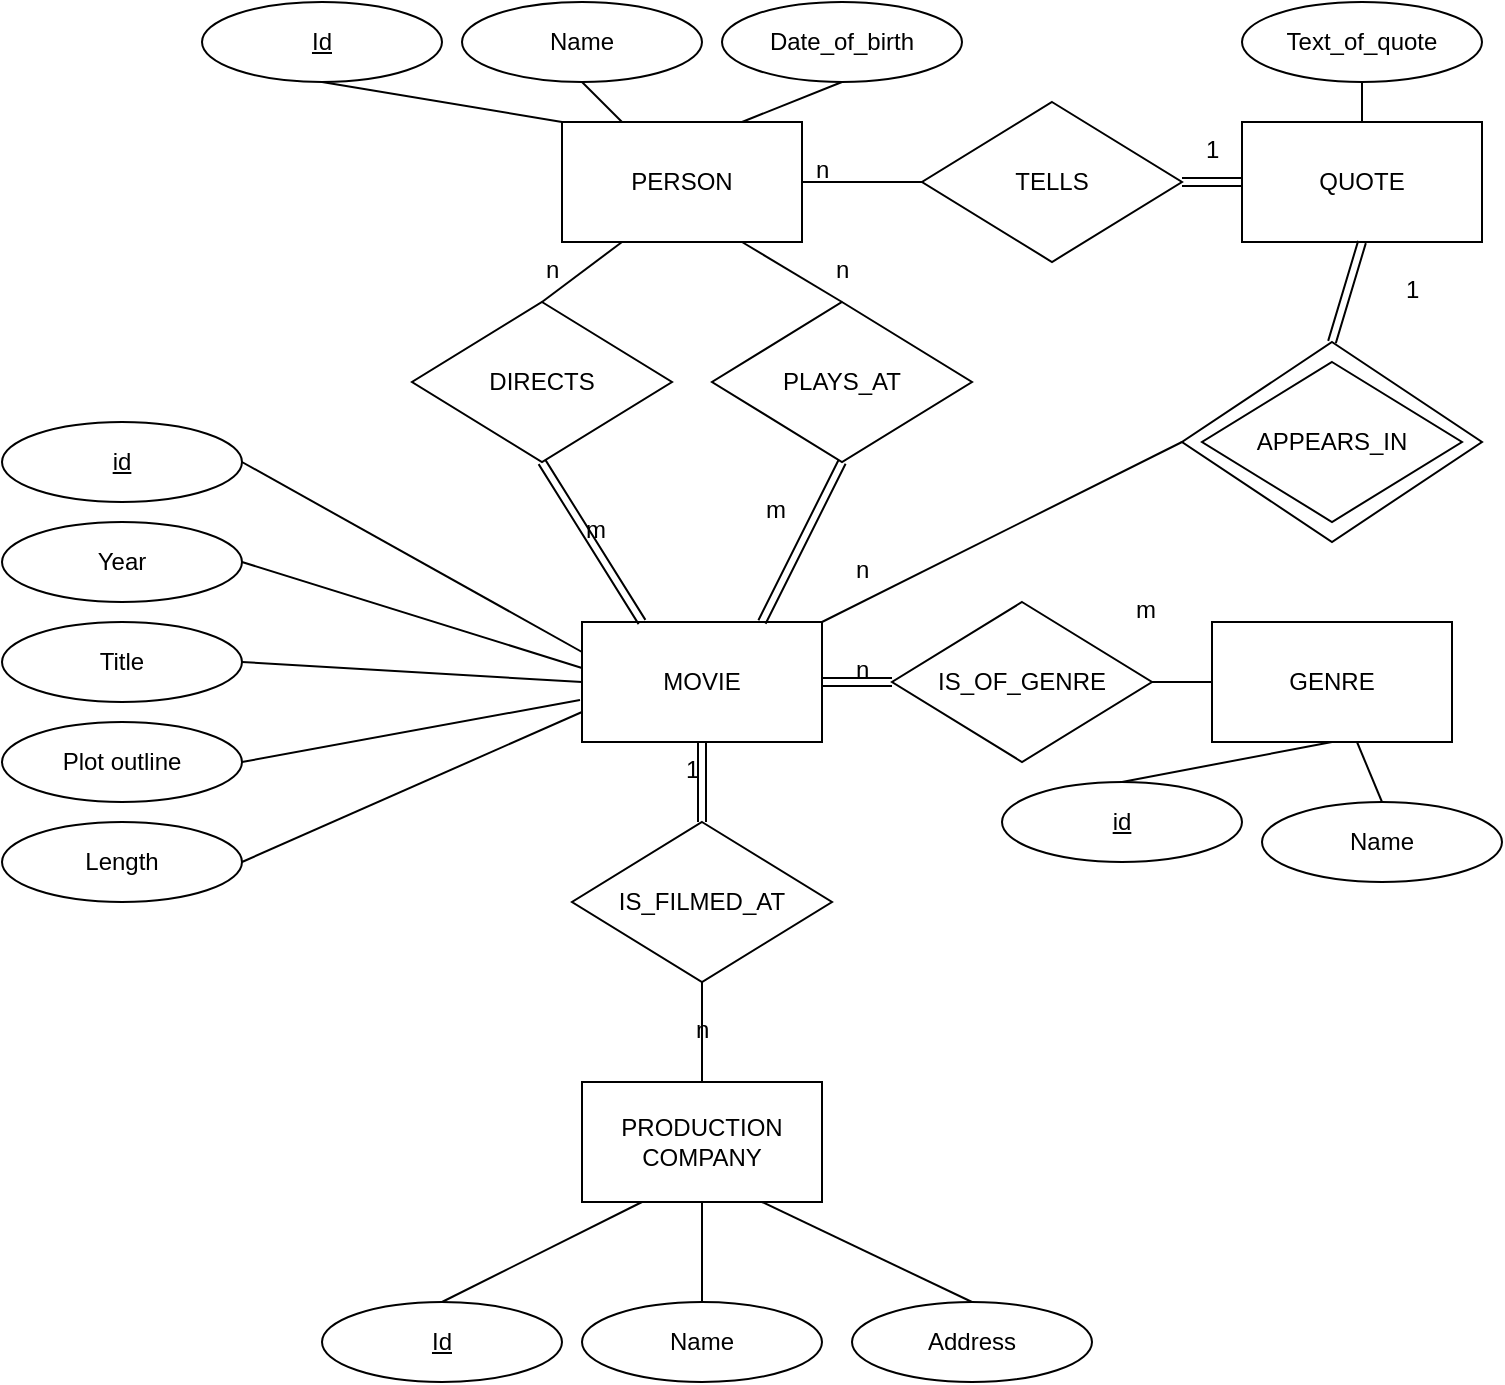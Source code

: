 <mxfile version="14.2.9" type="google"><diagram id="R2lEEEUBdFMjLlhIrx00" name="Page-1"><mxGraphModel dx="1422" dy="763" grid="1" gridSize="10" guides="1" tooltips="1" connect="1" arrows="1" fold="1" page="1" pageScale="1" pageWidth="850" pageHeight="1100" math="0" shadow="0" extFonts="Permanent Marker^https://fonts.googleapis.com/css?family=Permanent+Marker"><root><mxCell id="0"/><mxCell id="1" parent="0"/><mxCell id="2D6I2BWF754EmlsL_tD6-53" value="" style="rhombus;whiteSpace=wrap;html=1;" parent="1" vertex="1"><mxGeometry x="670" y="180" width="150" height="100" as="geometry"/></mxCell><mxCell id="2D6I2BWF754EmlsL_tD6-51" value="APPEARS_IN" style="rhombus;whiteSpace=wrap;html=1;" parent="1" vertex="1"><mxGeometry x="680" y="190" width="130" height="80" as="geometry"/></mxCell><mxCell id="2D6I2BWF754EmlsL_tD6-1" value="MOVIE" style="rounded=0;whiteSpace=wrap;html=1;" parent="1" vertex="1"><mxGeometry x="370" y="320" width="120" height="60" as="geometry"/></mxCell><mxCell id="fBDW_lN5rDlq2So11tkz-1" value="Title " style="ellipse;whiteSpace=wrap;html=1;" parent="1" vertex="1"><mxGeometry x="80" y="320" width="120" height="40" as="geometry"/></mxCell><mxCell id="fBDW_lN5rDlq2So11tkz-2" value="Year" style="ellipse;whiteSpace=wrap;html=1;" parent="1" vertex="1"><mxGeometry x="80" y="270" width="120" height="40" as="geometry"/></mxCell><mxCell id="fBDW_lN5rDlq2So11tkz-3" value="Length" style="ellipse;whiteSpace=wrap;html=1;" parent="1" vertex="1"><mxGeometry x="80" y="420" width="120" height="40" as="geometry"/></mxCell><mxCell id="2D6I2BWF754EmlsL_tD6-4" value="GENRE" style="rounded=0;whiteSpace=wrap;html=1;" parent="1" vertex="1"><mxGeometry x="685" y="320" width="120" height="60" as="geometry"/></mxCell><mxCell id="2D6I2BWF754EmlsL_tD6-6" value="&lt;u&gt;id&lt;/u&gt;" style="ellipse;whiteSpace=wrap;html=1;" parent="1" vertex="1"><mxGeometry x="80" y="220" width="120" height="40" as="geometry"/></mxCell><mxCell id="2D6I2BWF754EmlsL_tD6-7" value="PERSON" style="rounded=0;whiteSpace=wrap;html=1;" parent="1" vertex="1"><mxGeometry x="360" y="70" width="120" height="60" as="geometry"/></mxCell><mxCell id="fBDW_lN5rDlq2So11tkz-5" value="PRODUCTION COMPANY" style="rounded=0;whiteSpace=wrap;html=1;" parent="1" vertex="1"><mxGeometry x="370" y="550" width="120" height="60" as="geometry"/></mxCell><mxCell id="fBDW_lN5rDlq2So11tkz-6" value="Name" style="ellipse;whiteSpace=wrap;html=1;" parent="1" vertex="1"><mxGeometry x="370" y="660" width="120" height="40" as="geometry"/></mxCell><mxCell id="2D6I2BWF754EmlsL_tD6-8" value="Name" style="ellipse;whiteSpace=wrap;html=1;" parent="1" vertex="1"><mxGeometry x="310" y="10" width="120" height="40" as="geometry"/></mxCell><mxCell id="fBDW_lN5rDlq2So11tkz-7" value="Address" style="ellipse;whiteSpace=wrap;html=1;" parent="1" vertex="1"><mxGeometry x="505" y="660" width="120" height="40" as="geometry"/></mxCell><mxCell id="2D6I2BWF754EmlsL_tD6-9" value="Date_of_birth" style="ellipse;whiteSpace=wrap;html=1;" parent="1" vertex="1"><mxGeometry x="440" y="10" width="120" height="40" as="geometry"/></mxCell><mxCell id="fBDW_lN5rDlq2So11tkz-8" value="" style="endArrow=none;html=1;exitX=1;exitY=0.5;exitDx=0;exitDy=0;entryX=0;entryY=0.383;entryDx=0;entryDy=0;entryPerimeter=0;" parent="1" source="fBDW_lN5rDlq2So11tkz-2" target="2D6I2BWF754EmlsL_tD6-1" edge="1"><mxGeometry width="50" height="50" relative="1" as="geometry"><mxPoint x="390" y="430" as="sourcePoint"/><mxPoint x="440" y="380" as="targetPoint"/></mxGeometry></mxCell><mxCell id="fBDW_lN5rDlq2So11tkz-9" value="" style="endArrow=none;html=1;exitX=1;exitY=0.5;exitDx=0;exitDy=0;entryX=0;entryY=0.5;entryDx=0;entryDy=0;" parent="1" source="fBDW_lN5rDlq2So11tkz-1" target="2D6I2BWF754EmlsL_tD6-1" edge="1"><mxGeometry width="50" height="50" relative="1" as="geometry"><mxPoint x="390" y="430" as="sourcePoint"/><mxPoint x="280" y="310" as="targetPoint"/></mxGeometry></mxCell><mxCell id="fBDW_lN5rDlq2So11tkz-13" value="" style="endArrow=none;html=1;exitX=0.5;exitY=0;exitDx=0;exitDy=0;" parent="1" source="fBDW_lN5rDlq2So11tkz-6" target="fBDW_lN5rDlq2So11tkz-5" edge="1"><mxGeometry width="50" height="50" relative="1" as="geometry"><mxPoint x="395" y="560" as="sourcePoint"/><mxPoint x="445" y="510" as="targetPoint"/></mxGeometry></mxCell><mxCell id="2D6I2BWF754EmlsL_tD6-10" value="IS_FILMED_AT" style="rhombus;whiteSpace=wrap;html=1;" parent="1" vertex="1"><mxGeometry x="365" y="420" width="130" height="80" as="geometry"/></mxCell><mxCell id="fBDW_lN5rDlq2So11tkz-14" value="" style="endArrow=none;html=1;entryX=0.75;entryY=1;entryDx=0;entryDy=0;exitX=0.5;exitY=0;exitDx=0;exitDy=0;" parent="1" source="fBDW_lN5rDlq2So11tkz-7" target="fBDW_lN5rDlq2So11tkz-5" edge="1"><mxGeometry width="50" height="50" relative="1" as="geometry"><mxPoint x="395" y="560" as="sourcePoint"/><mxPoint x="445" y="510" as="targetPoint"/></mxGeometry></mxCell><mxCell id="2D6I2BWF754EmlsL_tD6-11" value="IS_OF_GENRE" style="rhombus;whiteSpace=wrap;html=1;" parent="1" vertex="1"><mxGeometry x="525" y="310" width="130" height="80" as="geometry"/></mxCell><mxCell id="fBDW_lN5rDlq2So11tkz-15" value="Plot outline" style="ellipse;whiteSpace=wrap;html=1;" parent="1" vertex="1"><mxGeometry x="80" y="370" width="120" height="40" as="geometry"/></mxCell><mxCell id="2D6I2BWF754EmlsL_tD6-12" value="DIRECTS" style="rhombus;whiteSpace=wrap;html=1;" parent="1" vertex="1"><mxGeometry x="285" y="160" width="130" height="80" as="geometry"/></mxCell><mxCell id="2D6I2BWF754EmlsL_tD6-13" value="PLAYS_AT" style="rhombus;whiteSpace=wrap;html=1;" parent="1" vertex="1"><mxGeometry x="435" y="160" width="130" height="80" as="geometry"/></mxCell><mxCell id="fBDW_lN5rDlq2So11tkz-17" value="" style="endArrow=none;html=1;exitX=1;exitY=0.5;exitDx=0;exitDy=0;entryX=0;entryY=0.75;entryDx=0;entryDy=0;" parent="1" source="fBDW_lN5rDlq2So11tkz-3" target="2D6I2BWF754EmlsL_tD6-1" edge="1"><mxGeometry width="50" height="50" relative="1" as="geometry"><mxPoint x="390" y="400" as="sourcePoint"/><mxPoint x="370" y="360" as="targetPoint"/></mxGeometry></mxCell><mxCell id="fBDW_lN5rDlq2So11tkz-18" value="" style="endArrow=none;html=1;entryX=1;entryY=0.5;entryDx=0;entryDy=0;exitX=0;exitY=0.25;exitDx=0;exitDy=0;" parent="1" source="2D6I2BWF754EmlsL_tD6-1" target="2D6I2BWF754EmlsL_tD6-6" edge="1"><mxGeometry width="50" height="50" relative="1" as="geometry"><mxPoint x="390" y="400" as="sourcePoint"/><mxPoint x="440" y="350" as="targetPoint"/></mxGeometry></mxCell><mxCell id="fBDW_lN5rDlq2So11tkz-20" value="" style="endArrow=none;html=1;exitX=1;exitY=0.5;exitDx=0;exitDy=0;" parent="1" source="fBDW_lN5rDlq2So11tkz-15" edge="1"><mxGeometry width="50" height="50" relative="1" as="geometry"><mxPoint x="390" y="400" as="sourcePoint"/><mxPoint x="369" y="359" as="targetPoint"/></mxGeometry></mxCell><mxCell id="2D6I2BWF754EmlsL_tD6-17" value="" style="endArrow=none;html=1;exitX=0.5;exitY=0;exitDx=0;exitDy=0;entryX=0.25;entryY=1;entryDx=0;entryDy=0;" parent="1" source="2D6I2BWF754EmlsL_tD6-12" target="2D6I2BWF754EmlsL_tD6-7" edge="1"><mxGeometry width="50" height="50" relative="1" as="geometry"><mxPoint x="450.0" y="320" as="sourcePoint"/><mxPoint x="510" y="250" as="targetPoint"/></mxGeometry></mxCell><mxCell id="2D6I2BWF754EmlsL_tD6-18" value="" style="endArrow=none;html=1;exitX=0.75;exitY=1;exitDx=0;exitDy=0;entryX=0.5;entryY=0;entryDx=0;entryDy=0;" parent="1" source="2D6I2BWF754EmlsL_tD6-7" target="2D6I2BWF754EmlsL_tD6-13" edge="1"><mxGeometry width="50" height="50" relative="1" as="geometry"><mxPoint x="370" y="170" as="sourcePoint"/><mxPoint x="420" y="140" as="targetPoint"/></mxGeometry></mxCell><mxCell id="2D6I2BWF754EmlsL_tD6-19" value="" style="endArrow=none;html=1;exitX=0.5;exitY=1;exitDx=0;exitDy=0;entryX=0.25;entryY=0;entryDx=0;entryDy=0;" parent="1" source="2D6I2BWF754EmlsL_tD6-8" target="2D6I2BWF754EmlsL_tD6-7" edge="1"><mxGeometry width="50" height="50" relative="1" as="geometry"><mxPoint x="480" y="140" as="sourcePoint"/><mxPoint x="510" y="170" as="targetPoint"/></mxGeometry></mxCell><mxCell id="2D6I2BWF754EmlsL_tD6-20" value="" style="endArrow=none;html=1;exitX=0.5;exitY=1;exitDx=0;exitDy=0;entryX=0.75;entryY=0;entryDx=0;entryDy=0;" parent="1" source="2D6I2BWF754EmlsL_tD6-9" target="2D6I2BWF754EmlsL_tD6-7" edge="1"><mxGeometry width="50" height="50" relative="1" as="geometry"><mxPoint x="380" y="60" as="sourcePoint"/><mxPoint x="420" y="80" as="targetPoint"/></mxGeometry></mxCell><mxCell id="2D6I2BWF754EmlsL_tD6-22" value="" style="endArrow=none;html=1;exitX=0.5;exitY=0;exitDx=0;exitDy=0;entryX=0.5;entryY=1;entryDx=0;entryDy=0;" parent="1" source="fBDW_lN5rDlq2So11tkz-5" target="2D6I2BWF754EmlsL_tD6-10" edge="1"><mxGeometry width="50" height="50" relative="1" as="geometry"><mxPoint x="430" y="430.0" as="sourcePoint"/><mxPoint x="420" y="510" as="targetPoint"/></mxGeometry></mxCell><mxCell id="2D6I2BWF754EmlsL_tD6-24" value="" style="endArrow=none;html=1;exitX=0;exitY=0.5;exitDx=0;exitDy=0;entryX=1;entryY=0.5;entryDx=0;entryDy=0;" parent="1" source="2D6I2BWF754EmlsL_tD6-4" target="2D6I2BWF754EmlsL_tD6-11" edge="1"><mxGeometry width="50" height="50" relative="1" as="geometry"><mxPoint x="520" y="330" as="sourcePoint"/><mxPoint x="480" y="350.0" as="targetPoint"/></mxGeometry></mxCell><mxCell id="2D6I2BWF754EmlsL_tD6-25" value="&lt;u&gt;id&lt;/u&gt;" style="ellipse;whiteSpace=wrap;html=1;" parent="1" vertex="1"><mxGeometry x="580" y="400" width="120" height="40" as="geometry"/></mxCell><mxCell id="2D6I2BWF754EmlsL_tD6-26" value="" style="endArrow=none;html=1;exitX=0.5;exitY=0;exitDx=0;exitDy=0;entryX=0.5;entryY=1;entryDx=0;entryDy=0;" parent="1" source="2D6I2BWF754EmlsL_tD6-25" target="2D6I2BWF754EmlsL_tD6-4" edge="1"><mxGeometry width="50" height="50" relative="1" as="geometry"><mxPoint x="520" y="330" as="sourcePoint"/><mxPoint x="480" y="350.0" as="targetPoint"/></mxGeometry></mxCell><mxCell id="2D6I2BWF754EmlsL_tD6-31" value="&lt;span style=&quot;font-family: &amp;#34;helvetica&amp;#34; ; text-align: center&quot;&gt;n&lt;/span&gt;" style="text;whiteSpace=wrap;html=1;" parent="1" vertex="1"><mxGeometry x="350" y="130" width="10" height="30" as="geometry"/></mxCell><mxCell id="2D6I2BWF754EmlsL_tD6-32" value="&lt;span style=&quot;font-family: &amp;#34;helvetica&amp;#34; ; text-align: center&quot;&gt;m&lt;/span&gt;" style="text;whiteSpace=wrap;html=1;" parent="1" vertex="1"><mxGeometry x="370" y="260" width="10" height="30" as="geometry"/></mxCell><mxCell id="2D6I2BWF754EmlsL_tD6-33" value="&lt;span style=&quot;font-family: &amp;#34;helvetica&amp;#34; ; text-align: center&quot;&gt;n&lt;/span&gt;" style="text;whiteSpace=wrap;html=1;" parent="1" vertex="1"><mxGeometry x="495" y="130" width="10" height="30" as="geometry"/></mxCell><mxCell id="2D6I2BWF754EmlsL_tD6-34" value="&lt;span style=&quot;font-family: &amp;#34;helvetica&amp;#34; ; text-align: center&quot;&gt;m&lt;/span&gt;" style="text;whiteSpace=wrap;html=1;" parent="1" vertex="1"><mxGeometry x="460" y="250" width="10" height="30" as="geometry"/></mxCell><mxCell id="2D6I2BWF754EmlsL_tD6-35" value="&lt;span style=&quot;font-family: &amp;#34;helvetica&amp;#34; ; text-align: center&quot;&gt;n&lt;/span&gt;" style="text;whiteSpace=wrap;html=1;" parent="1" vertex="1"><mxGeometry x="505" y="330" width="10" height="30" as="geometry"/></mxCell><mxCell id="2D6I2BWF754EmlsL_tD6-36" value="&lt;span style=&quot;font-family: &amp;#34;helvetica&amp;#34; ; text-align: center&quot;&gt;m&lt;/span&gt;" style="text;whiteSpace=wrap;html=1;" parent="1" vertex="1"><mxGeometry x="645" y="300" width="10" height="30" as="geometry"/></mxCell><mxCell id="2D6I2BWF754EmlsL_tD6-37" value="&lt;span style=&quot;font-family: &amp;#34;helvetica&amp;#34; ; text-align: center&quot;&gt;1&lt;/span&gt;" style="text;whiteSpace=wrap;html=1;" parent="1" vertex="1"><mxGeometry x="420" y="380" width="10" height="30" as="geometry"/></mxCell><mxCell id="2D6I2BWF754EmlsL_tD6-38" value="&lt;span style=&quot;font-family: &amp;#34;helvetica&amp;#34; ; text-align: center&quot;&gt;n&lt;/span&gt;" style="text;whiteSpace=wrap;html=1;" parent="1" vertex="1"><mxGeometry x="425" y="510" width="10" height="30" as="geometry"/></mxCell><mxCell id="2D6I2BWF754EmlsL_tD6-42" value="" style="shape=link;html=1;entryX=0.5;entryY=1;entryDx=0;entryDy=0;exitX=0.5;exitY=0;exitDx=0;exitDy=0;" parent="1" source="2D6I2BWF754EmlsL_tD6-10" target="2D6I2BWF754EmlsL_tD6-1" edge="1"><mxGeometry width="100" relative="1" as="geometry"><mxPoint x="295" y="399.8" as="sourcePoint"/><mxPoint x="395" y="399.8" as="targetPoint"/></mxGeometry></mxCell><mxCell id="2D6I2BWF754EmlsL_tD6-43" value="" style="shape=link;html=1;exitX=0.5;exitY=1;exitDx=0;exitDy=0;entryX=0.25;entryY=0;entryDx=0;entryDy=0;" parent="1" source="2D6I2BWF754EmlsL_tD6-12" target="2D6I2BWF754EmlsL_tD6-1" edge="1"><mxGeometry width="100" relative="1" as="geometry"><mxPoint x="390" y="180" as="sourcePoint"/><mxPoint x="490" y="180" as="targetPoint"/></mxGeometry></mxCell><mxCell id="2D6I2BWF754EmlsL_tD6-44" value="" style="shape=link;html=1;exitX=0.5;exitY=1;exitDx=0;exitDy=0;entryX=0.75;entryY=0;entryDx=0;entryDy=0;" parent="1" source="2D6I2BWF754EmlsL_tD6-13" target="2D6I2BWF754EmlsL_tD6-1" edge="1"><mxGeometry width="100" relative="1" as="geometry"><mxPoint x="360" y="250" as="sourcePoint"/><mxPoint x="390" y="320.0" as="targetPoint"/></mxGeometry></mxCell><mxCell id="2D6I2BWF754EmlsL_tD6-45" value="" style="shape=link;html=1;exitX=0;exitY=0.5;exitDx=0;exitDy=0;entryX=1;entryY=0.5;entryDx=0;entryDy=0;" parent="1" source="2D6I2BWF754EmlsL_tD6-11" target="2D6I2BWF754EmlsL_tD6-1" edge="1"><mxGeometry width="100" relative="1" as="geometry"><mxPoint x="370" y="260" as="sourcePoint"/><mxPoint x="400" y="330.0" as="targetPoint"/></mxGeometry></mxCell><mxCell id="2D6I2BWF754EmlsL_tD6-46" value="QUOTE" style="rounded=0;whiteSpace=wrap;html=1;" parent="1" vertex="1"><mxGeometry x="700" y="70" width="120" height="60" as="geometry"/></mxCell><mxCell id="2D6I2BWF754EmlsL_tD6-47" value="TELLS" style="rhombus;whiteSpace=wrap;html=1;" parent="1" vertex="1"><mxGeometry x="540" y="60" width="130" height="80" as="geometry"/></mxCell><mxCell id="2D6I2BWF754EmlsL_tD6-48" value="" style="endArrow=none;html=1;exitX=1;exitY=0.5;exitDx=0;exitDy=0;entryX=0;entryY=0.5;entryDx=0;entryDy=0;" parent="1" source="2D6I2BWF754EmlsL_tD6-7" target="2D6I2BWF754EmlsL_tD6-47" edge="1"><mxGeometry width="50" height="50" relative="1" as="geometry"><mxPoint x="660" y="250" as="sourcePoint"/><mxPoint x="710" y="200" as="targetPoint"/></mxGeometry></mxCell><mxCell id="2D6I2BWF754EmlsL_tD6-50" value="" style="shape=link;html=1;exitX=1;exitY=0.5;exitDx=0;exitDy=0;entryX=0;entryY=0.5;entryDx=0;entryDy=0;" parent="1" source="2D6I2BWF754EmlsL_tD6-47" target="2D6I2BWF754EmlsL_tD6-46" edge="1"><mxGeometry width="100" relative="1" as="geometry"><mxPoint x="640" y="220" as="sourcePoint"/><mxPoint x="740" y="220" as="targetPoint"/></mxGeometry></mxCell><mxCell id="2D6I2BWF754EmlsL_tD6-54" value="" style="shape=link;html=1;exitX=0.5;exitY=0;exitDx=0;exitDy=0;entryX=0.5;entryY=1;entryDx=0;entryDy=0;" parent="1" source="2D6I2BWF754EmlsL_tD6-53" target="2D6I2BWF754EmlsL_tD6-46" edge="1"><mxGeometry width="100" relative="1" as="geometry"><mxPoint x="780" y="290" as="sourcePoint"/><mxPoint x="880" y="290" as="targetPoint"/></mxGeometry></mxCell><mxCell id="2D6I2BWF754EmlsL_tD6-55" value="" style="endArrow=none;html=1;exitX=1;exitY=0;exitDx=0;exitDy=0;entryX=0;entryY=0.5;entryDx=0;entryDy=0;" parent="1" source="2D6I2BWF754EmlsL_tD6-1" target="2D6I2BWF754EmlsL_tD6-53" edge="1"><mxGeometry width="50" height="50" relative="1" as="geometry"><mxPoint x="800" y="320" as="sourcePoint"/><mxPoint x="850" y="270" as="targetPoint"/></mxGeometry></mxCell><mxCell id="2D6I2BWF754EmlsL_tD6-56" value="&lt;span style=&quot;font-family: &amp;#34;helvetica&amp;#34; ; text-align: center&quot;&gt;n&lt;/span&gt;" style="text;whiteSpace=wrap;html=1;" parent="1" vertex="1"><mxGeometry x="485" y="80" width="10" height="30" as="geometry"/></mxCell><mxCell id="2D6I2BWF754EmlsL_tD6-57" value="&lt;span style=&quot;font-family: &amp;#34;helvetica&amp;#34; ; text-align: center&quot;&gt;1&lt;/span&gt;" style="text;whiteSpace=wrap;html=1;" parent="1" vertex="1"><mxGeometry x="680" y="70" width="10" height="30" as="geometry"/></mxCell><mxCell id="2D6I2BWF754EmlsL_tD6-58" value="&lt;span style=&quot;font-family: &amp;#34;helvetica&amp;#34; ; text-align: center&quot;&gt;n&lt;/span&gt;" style="text;whiteSpace=wrap;html=1;" parent="1" vertex="1"><mxGeometry x="505" y="280" width="10" height="30" as="geometry"/></mxCell><mxCell id="2D6I2BWF754EmlsL_tD6-60" value="&lt;div style=&quot;text-align: center&quot;&gt;&lt;span&gt;&lt;font face=&quot;helvetica&quot;&gt;1&lt;/font&gt;&lt;/span&gt;&lt;/div&gt;&lt;div style=&quot;text-align: center&quot;&gt;&lt;span&gt;&lt;font face=&quot;helvetica&quot;&gt;&lt;br&gt;&lt;/font&gt;&lt;/span&gt;&lt;/div&gt;" style="text;whiteSpace=wrap;html=1;" parent="1" vertex="1"><mxGeometry x="780" y="140" width="10" height="30" as="geometry"/></mxCell><mxCell id="2D6I2BWF754EmlsL_tD6-62" value="Text_of_quote" style="ellipse;whiteSpace=wrap;html=1;" parent="1" vertex="1"><mxGeometry x="700" y="10" width="120" height="40" as="geometry"/></mxCell><mxCell id="fBDW_lN5rDlq2So11tkz-26" value="Name" style="ellipse;whiteSpace=wrap;html=1;" parent="1" vertex="1"><mxGeometry x="710" y="410" width="120" height="40" as="geometry"/></mxCell><mxCell id="fBDW_lN5rDlq2So11tkz-27" value="" style="endArrow=none;html=1;exitX=0.5;exitY=0;exitDx=0;exitDy=0;" parent="1" source="fBDW_lN5rDlq2So11tkz-26" target="2D6I2BWF754EmlsL_tD6-4" edge="1"><mxGeometry width="50" height="50" relative="1" as="geometry"><mxPoint x="540" y="400" as="sourcePoint"/><mxPoint x="420" y="390" as="targetPoint"/></mxGeometry></mxCell><mxCell id="fBDW_lN5rDlq2So11tkz-30" value="&lt;u&gt;Id&lt;/u&gt;" style="ellipse;whiteSpace=wrap;html=1;" parent="1" vertex="1"><mxGeometry x="180" y="10" width="120" height="40" as="geometry"/></mxCell><mxCell id="fBDW_lN5rDlq2So11tkz-31" value="" style="endArrow=none;html=1;entryX=0.5;entryY=1;entryDx=0;entryDy=0;exitX=0;exitY=0;exitDx=0;exitDy=0;" parent="1" source="2D6I2BWF754EmlsL_tD6-7" target="fBDW_lN5rDlq2So11tkz-30" edge="1"><mxGeometry width="50" height="50" relative="1" as="geometry"><mxPoint x="490" y="400" as="sourcePoint"/><mxPoint x="540" y="350" as="targetPoint"/></mxGeometry></mxCell><mxCell id="fBDW_lN5rDlq2So11tkz-32" value="&lt;u&gt;Id&lt;/u&gt;" style="ellipse;whiteSpace=wrap;html=1;" parent="1" vertex="1"><mxGeometry x="240" y="660" width="120" height="40" as="geometry"/></mxCell><mxCell id="fBDW_lN5rDlq2So11tkz-33" value="" style="endArrow=none;html=1;entryX=0.25;entryY=1;entryDx=0;entryDy=0;exitX=0.5;exitY=0;exitDx=0;exitDy=0;" parent="1" source="fBDW_lN5rDlq2So11tkz-32" target="fBDW_lN5rDlq2So11tkz-5" edge="1"><mxGeometry width="50" height="50" relative="1" as="geometry"><mxPoint x="240" y="650" as="sourcePoint"/><mxPoint x="500" y="350" as="targetPoint"/></mxGeometry></mxCell><mxCell id="Dt8tuqKWQKX5jrz1G1uF-1" value="" style="endArrow=none;html=1;entryX=0.5;entryY=1;entryDx=0;entryDy=0;exitX=0.5;exitY=0;exitDx=0;exitDy=0;" edge="1" parent="1" source="2D6I2BWF754EmlsL_tD6-46" target="2D6I2BWF754EmlsL_tD6-62"><mxGeometry width="50" height="50" relative="1" as="geometry"><mxPoint x="400" y="410" as="sourcePoint"/><mxPoint x="450" y="360" as="targetPoint"/></mxGeometry></mxCell></root></mxGraphModel></diagram></mxfile>